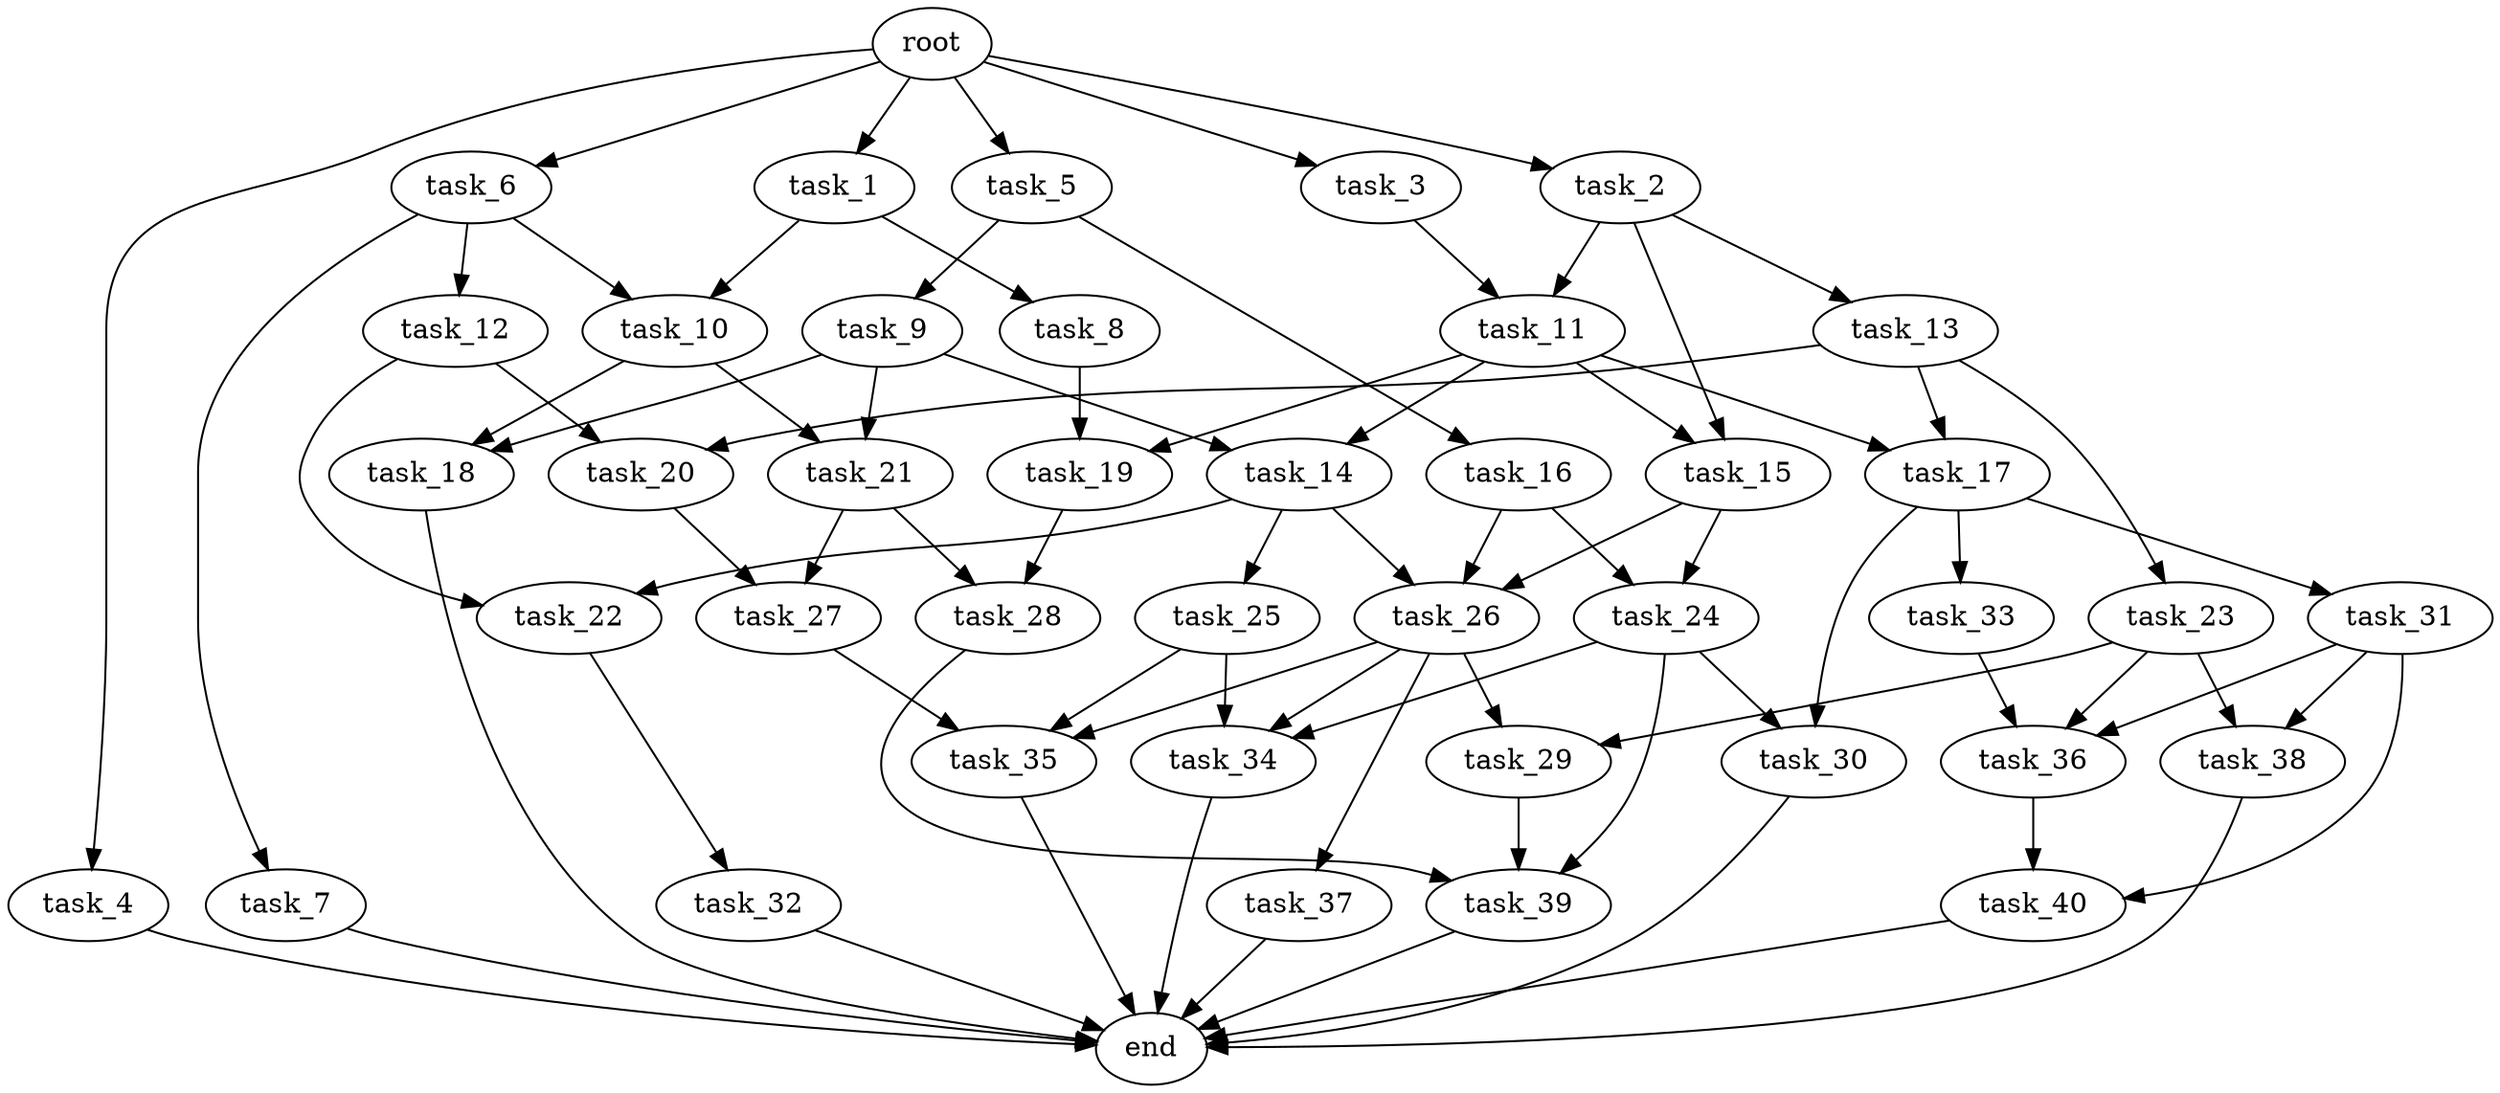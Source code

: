 digraph G {
  root [size="0.000000e+00"];
  task_1 [size="8.219265e+09"];
  task_2 [size="1.507602e+09"];
  task_3 [size="3.908502e+09"];
  task_4 [size="3.687026e+09"];
  task_5 [size="9.533457e+09"];
  task_6 [size="3.993138e+09"];
  task_7 [size="3.845338e+09"];
  task_8 [size="1.708978e+09"];
  task_9 [size="8.698906e+09"];
  task_10 [size="5.747887e+09"];
  task_11 [size="9.429137e+08"];
  task_12 [size="3.237404e+09"];
  task_13 [size="2.042196e+09"];
  task_14 [size="6.167810e+09"];
  task_15 [size="5.932173e+09"];
  task_16 [size="8.911200e+09"];
  task_17 [size="1.625914e+09"];
  task_18 [size="3.262177e+09"];
  task_19 [size="6.023837e+09"];
  task_20 [size="6.711954e+09"];
  task_21 [size="6.283118e+09"];
  task_22 [size="9.131561e+07"];
  task_23 [size="4.443932e+09"];
  task_24 [size="2.979317e+09"];
  task_25 [size="1.365900e+09"];
  task_26 [size="8.616670e+09"];
  task_27 [size="2.257257e+08"];
  task_28 [size="2.681903e+09"];
  task_29 [size="4.752320e+09"];
  task_30 [size="7.648557e+09"];
  task_31 [size="4.120645e+09"];
  task_32 [size="5.903066e+09"];
  task_33 [size="9.970162e+09"];
  task_34 [size="6.302284e+08"];
  task_35 [size="4.379290e+09"];
  task_36 [size="6.187740e+09"];
  task_37 [size="4.844828e+09"];
  task_38 [size="5.624796e+09"];
  task_39 [size="5.532905e+09"];
  task_40 [size="5.953295e+09"];
  end [size="0.000000e+00"];

  root -> task_1 [size="1.000000e-12"];
  root -> task_2 [size="1.000000e-12"];
  root -> task_3 [size="1.000000e-12"];
  root -> task_4 [size="1.000000e-12"];
  root -> task_5 [size="1.000000e-12"];
  root -> task_6 [size="1.000000e-12"];
  task_1 -> task_8 [size="1.708978e+08"];
  task_1 -> task_10 [size="2.873943e+08"];
  task_2 -> task_11 [size="4.714569e+07"];
  task_2 -> task_13 [size="2.042196e+08"];
  task_2 -> task_15 [size="2.966086e+08"];
  task_3 -> task_11 [size="4.714569e+07"];
  task_4 -> end [size="1.000000e-12"];
  task_5 -> task_9 [size="8.698906e+08"];
  task_5 -> task_16 [size="8.911200e+08"];
  task_6 -> task_7 [size="3.845338e+08"];
  task_6 -> task_10 [size="2.873943e+08"];
  task_6 -> task_12 [size="3.237404e+08"];
  task_7 -> end [size="1.000000e-12"];
  task_8 -> task_19 [size="3.011919e+08"];
  task_9 -> task_14 [size="3.083905e+08"];
  task_9 -> task_18 [size="1.631088e+08"];
  task_9 -> task_21 [size="3.141559e+08"];
  task_10 -> task_18 [size="1.631088e+08"];
  task_10 -> task_21 [size="3.141559e+08"];
  task_11 -> task_14 [size="3.083905e+08"];
  task_11 -> task_15 [size="2.966086e+08"];
  task_11 -> task_17 [size="8.129570e+07"];
  task_11 -> task_19 [size="3.011919e+08"];
  task_12 -> task_20 [size="3.355977e+08"];
  task_12 -> task_22 [size="4.565780e+06"];
  task_13 -> task_17 [size="8.129570e+07"];
  task_13 -> task_20 [size="3.355977e+08"];
  task_13 -> task_23 [size="4.443932e+08"];
  task_14 -> task_22 [size="4.565780e+06"];
  task_14 -> task_25 [size="1.365900e+08"];
  task_14 -> task_26 [size="2.872223e+08"];
  task_15 -> task_24 [size="1.489659e+08"];
  task_15 -> task_26 [size="2.872223e+08"];
  task_16 -> task_24 [size="1.489659e+08"];
  task_16 -> task_26 [size="2.872223e+08"];
  task_17 -> task_30 [size="3.824278e+08"];
  task_17 -> task_31 [size="4.120645e+08"];
  task_17 -> task_33 [size="9.970162e+08"];
  task_18 -> end [size="1.000000e-12"];
  task_19 -> task_28 [size="1.340951e+08"];
  task_20 -> task_27 [size="1.128628e+07"];
  task_21 -> task_27 [size="1.128628e+07"];
  task_21 -> task_28 [size="1.340951e+08"];
  task_22 -> task_32 [size="5.903066e+08"];
  task_23 -> task_29 [size="2.376160e+08"];
  task_23 -> task_36 [size="2.062580e+08"];
  task_23 -> task_38 [size="2.812398e+08"];
  task_24 -> task_30 [size="3.824278e+08"];
  task_24 -> task_34 [size="2.100761e+07"];
  task_24 -> task_39 [size="1.844302e+08"];
  task_25 -> task_34 [size="2.100761e+07"];
  task_25 -> task_35 [size="1.459763e+08"];
  task_26 -> task_29 [size="2.376160e+08"];
  task_26 -> task_34 [size="2.100761e+07"];
  task_26 -> task_35 [size="1.459763e+08"];
  task_26 -> task_37 [size="4.844828e+08"];
  task_27 -> task_35 [size="1.459763e+08"];
  task_28 -> task_39 [size="1.844302e+08"];
  task_29 -> task_39 [size="1.844302e+08"];
  task_30 -> end [size="1.000000e-12"];
  task_31 -> task_36 [size="2.062580e+08"];
  task_31 -> task_38 [size="2.812398e+08"];
  task_31 -> task_40 [size="2.976647e+08"];
  task_32 -> end [size="1.000000e-12"];
  task_33 -> task_36 [size="2.062580e+08"];
  task_34 -> end [size="1.000000e-12"];
  task_35 -> end [size="1.000000e-12"];
  task_36 -> task_40 [size="2.976647e+08"];
  task_37 -> end [size="1.000000e-12"];
  task_38 -> end [size="1.000000e-12"];
  task_39 -> end [size="1.000000e-12"];
  task_40 -> end [size="1.000000e-12"];
}
